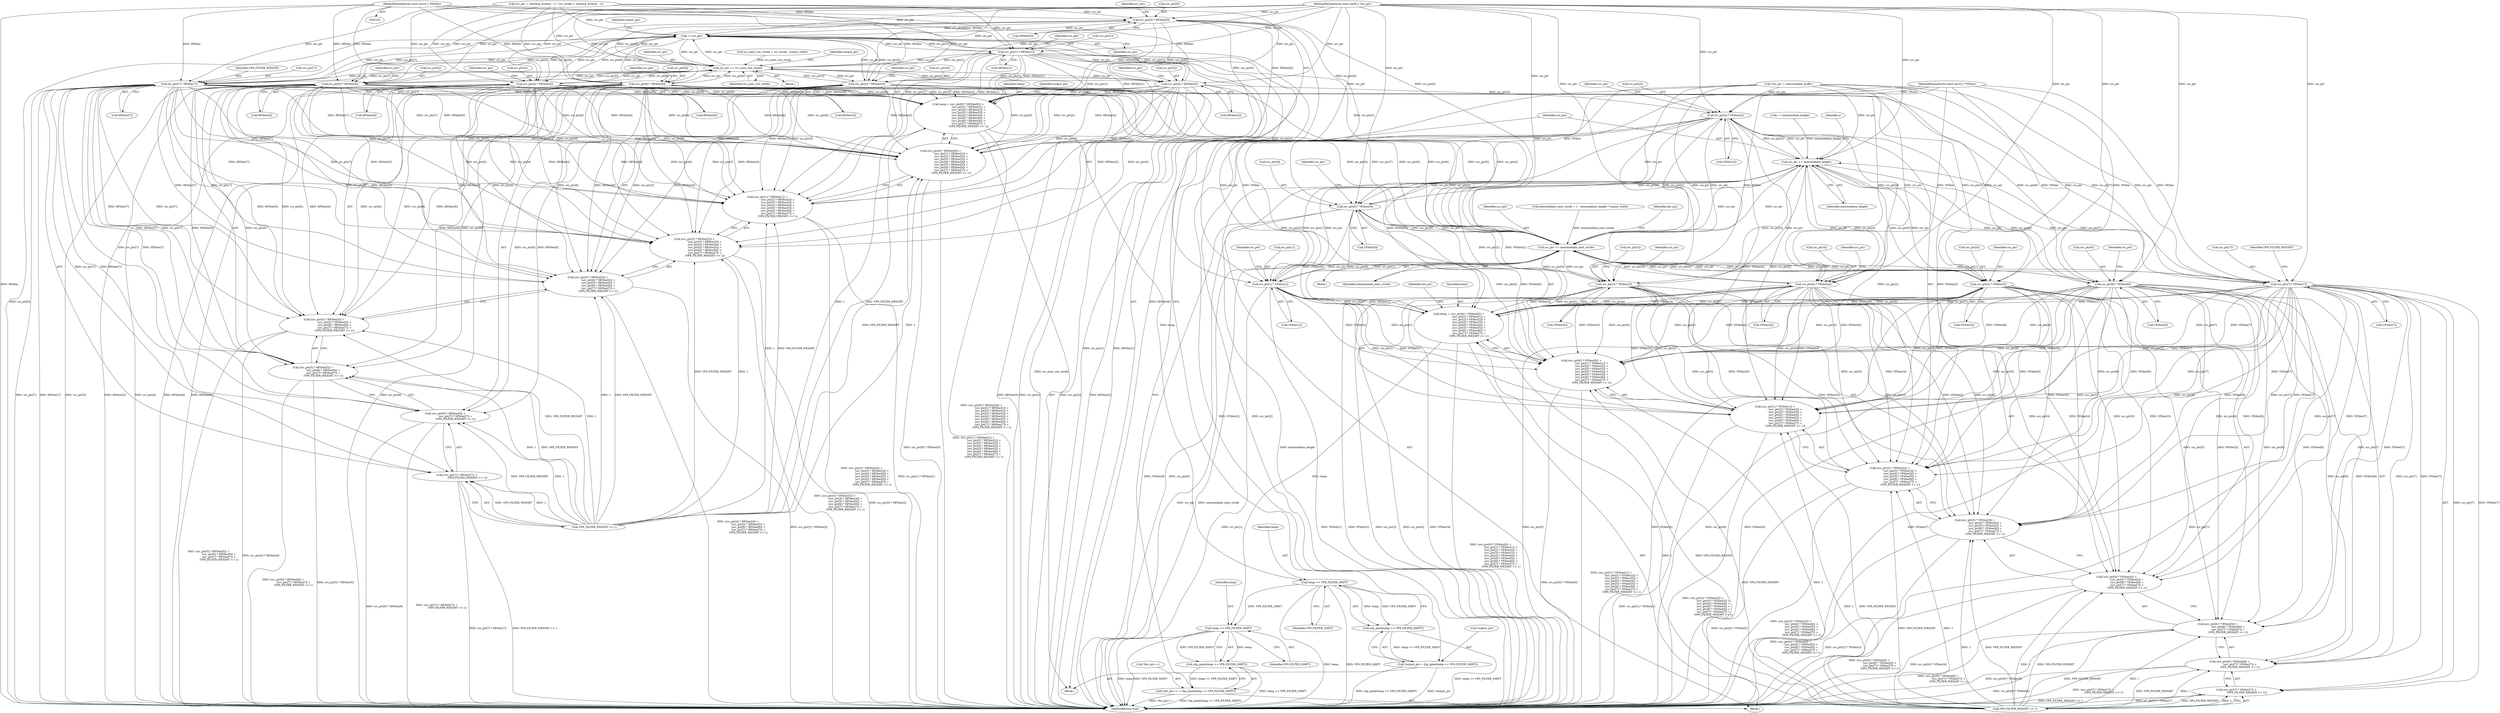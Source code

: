 digraph "1_Android_5a9753fca56f0eeb9f61e342b2fccffc364f9426_34@pointer" {
"1000106" [label="(MethodParameterIn,const int16_t *HFilter)"];
"1000184" [label="(Call,src_ptr[0] * HFilter[0])"];
"1000181" [label="(Call,temp = (src_ptr[0] * HFilter[0]) +\n                         (src_ptr[1] * HFilter[1]) +\n                         (src_ptr[2] * HFilter[2]) +\n                         (src_ptr[3] * HFilter[3]) +\n                         (src_ptr[4] * HFilter[4]) +\n                         (src_ptr[5] * HFilter[5]) +\n                         (src_ptr[6] * HFilter[6]) +\n                         (src_ptr[7] * HFilter[7]) +\n                         (VP9_FILTER_WEIGHT >> 1))"];
"1000254" [label="(Call,temp >> VP9_FILTER_SHIFT)"];
"1000253" [label="(Call,clip_pixel(temp >> VP9_FILTER_SHIFT))"];
"1000250" [label="(Call,*output_ptr = clip_pixel(temp >> VP9_FILTER_SHIFT))"];
"1000376" [label="(Call,temp >> VP9_FILTER_SHIFT)"];
"1000375" [label="(Call,clip_pixel(temp >> VP9_FILTER_SHIFT))"];
"1000371" [label="(Call,*dst_ptr++ = clip_pixel(temp >> VP9_FILTER_SHIFT))"];
"1000183" [label="(Call,(src_ptr[0] * HFilter[0]) +\n                         (src_ptr[1] * HFilter[1]) +\n                         (src_ptr[2] * HFilter[2]) +\n                         (src_ptr[3] * HFilter[3]) +\n                         (src_ptr[4] * HFilter[4]) +\n                         (src_ptr[5] * HFilter[5]) +\n                         (src_ptr[6] * HFilter[6]) +\n                         (src_ptr[7] * HFilter[7]) +\n                         (VP9_FILTER_WEIGHT >> 1))"];
"1000257" [label="(Call,++src_ptr)"];
"1000192" [label="(Call,src_ptr[1] * HFilter[1])"];
"1000191" [label="(Call,(src_ptr[1] * HFilter[1]) +\n                         (src_ptr[2] * HFilter[2]) +\n                         (src_ptr[3] * HFilter[3]) +\n                         (src_ptr[4] * HFilter[4]) +\n                         (src_ptr[5] * HFilter[5]) +\n                         (src_ptr[6] * HFilter[6]) +\n                         (src_ptr[7] * HFilter[7]) +\n                         (VP9_FILTER_WEIGHT >> 1))"];
"1000262" [label="(Call,src_ptr += src_next_row_stride)"];
"1000200" [label="(Call,src_ptr[2] * HFilter[2])"];
"1000199" [label="(Call,(src_ptr[2] * HFilter[2]) +\n                         (src_ptr[3] * HFilter[3]) +\n                         (src_ptr[4] * HFilter[4]) +\n                         (src_ptr[5] * HFilter[5]) +\n                         (src_ptr[6] * HFilter[6]) +\n                         (src_ptr[7] * HFilter[7]) +\n                         (VP9_FILTER_WEIGHT >> 1))"];
"1000321" [label="(Call,src_ptr[2] * VFilter[2])"];
"1000302" [label="(Call,temp = (src_ptr[0] * VFilter[0]) +\n                         (src_ptr[1] * VFilter[1]) +\n                         (src_ptr[2] * VFilter[2]) +\n                         (src_ptr[3] * VFilter[3]) +\n                         (src_ptr[4] * VFilter[4]) +\n                         (src_ptr[5] * VFilter[5]) +\n                         (src_ptr[6] * VFilter[6]) +\n                         (src_ptr[7] * VFilter[7]) +\n                         (VP9_FILTER_WEIGHT >> 1))"];
"1000304" [label="(Call,(src_ptr[0] * VFilter[0]) +\n                         (src_ptr[1] * VFilter[1]) +\n                         (src_ptr[2] * VFilter[2]) +\n                         (src_ptr[3] * VFilter[3]) +\n                         (src_ptr[4] * VFilter[4]) +\n                         (src_ptr[5] * VFilter[5]) +\n                         (src_ptr[6] * VFilter[6]) +\n                         (src_ptr[7] * VFilter[7]) +\n                         (VP9_FILTER_WEIGHT >> 1))"];
"1000312" [label="(Call,(src_ptr[1] * VFilter[1]) +\n                         (src_ptr[2] * VFilter[2]) +\n                         (src_ptr[3] * VFilter[3]) +\n                         (src_ptr[4] * VFilter[4]) +\n                         (src_ptr[5] * VFilter[5]) +\n                         (src_ptr[6] * VFilter[6]) +\n                         (src_ptr[7] * VFilter[7]) +\n                         (VP9_FILTER_WEIGHT >> 1))"];
"1000320" [label="(Call,(src_ptr[2] * VFilter[2]) +\n                         (src_ptr[3] * VFilter[3]) +\n                         (src_ptr[4] * VFilter[4]) +\n                         (src_ptr[5] * VFilter[5]) +\n                         (src_ptr[6] * VFilter[6]) +\n                         (src_ptr[7] * VFilter[7]) +\n                         (VP9_FILTER_WEIGHT >> 1))"];
"1000379" [label="(Call,src_ptr += intermediate_height)"];
"1000305" [label="(Call,src_ptr[0] * VFilter[0])"];
"1000382" [label="(Call,src_ptr += intermediate_next_stride)"];
"1000313" [label="(Call,src_ptr[1] * VFilter[1])"];
"1000329" [label="(Call,src_ptr[3] * VFilter[3])"];
"1000328" [label="(Call,(src_ptr[3] * VFilter[3]) +\n                         (src_ptr[4] * VFilter[4]) +\n                         (src_ptr[5] * VFilter[5]) +\n                         (src_ptr[6] * VFilter[6]) +\n                         (src_ptr[7] * VFilter[7]) +\n                         (VP9_FILTER_WEIGHT >> 1))"];
"1000337" [label="(Call,src_ptr[4] * VFilter[4])"];
"1000336" [label="(Call,(src_ptr[4] * VFilter[4]) +\n                         (src_ptr[5] * VFilter[5]) +\n                         (src_ptr[6] * VFilter[6]) +\n                         (src_ptr[7] * VFilter[7]) +\n                         (VP9_FILTER_WEIGHT >> 1))"];
"1000345" [label="(Call,src_ptr[5] * VFilter[5])"];
"1000344" [label="(Call,(src_ptr[5] * VFilter[5]) +\n                         (src_ptr[6] * VFilter[6]) +\n                         (src_ptr[7] * VFilter[7]) +\n                         (VP9_FILTER_WEIGHT >> 1))"];
"1000353" [label="(Call,src_ptr[6] * VFilter[6])"];
"1000352" [label="(Call,(src_ptr[6] * VFilter[6]) +\n                         (src_ptr[7] * VFilter[7]) +\n                         (VP9_FILTER_WEIGHT >> 1))"];
"1000361" [label="(Call,src_ptr[7] * VFilter[7])"];
"1000360" [label="(Call,(src_ptr[7] * VFilter[7]) +\n                         (VP9_FILTER_WEIGHT >> 1))"];
"1000208" [label="(Call,src_ptr[3] * HFilter[3])"];
"1000207" [label="(Call,(src_ptr[3] * HFilter[3]) +\n                         (src_ptr[4] * HFilter[4]) +\n                         (src_ptr[5] * HFilter[5]) +\n                         (src_ptr[6] * HFilter[6]) +\n                         (src_ptr[7] * HFilter[7]) +\n                         (VP9_FILTER_WEIGHT >> 1))"];
"1000216" [label="(Call,src_ptr[4] * HFilter[4])"];
"1000215" [label="(Call,(src_ptr[4] * HFilter[4]) +\n                         (src_ptr[5] * HFilter[5]) +\n                         (src_ptr[6] * HFilter[6]) +\n                         (src_ptr[7] * HFilter[7]) +\n                         (VP9_FILTER_WEIGHT >> 1))"];
"1000224" [label="(Call,src_ptr[5] * HFilter[5])"];
"1000223" [label="(Call,(src_ptr[5] * HFilter[5]) +\n                         (src_ptr[6] * HFilter[6]) +\n                         (src_ptr[7] * HFilter[7]) +\n                         (VP9_FILTER_WEIGHT >> 1))"];
"1000232" [label="(Call,src_ptr[6] * HFilter[6])"];
"1000231" [label="(Call,(src_ptr[6] * HFilter[6]) +\n                         (src_ptr[7] * HFilter[7]) +\n                         (VP9_FILTER_WEIGHT >> 1))"];
"1000240" [label="(Call,src_ptr[7] * HFilter[7])"];
"1000239" [label="(Call,(src_ptr[7] * HFilter[7]) +\n                         (VP9_FILTER_WEIGHT >> 1))"];
"1000183" [label="(Call,(src_ptr[0] * HFilter[0]) +\n                         (src_ptr[1] * HFilter[1]) +\n                         (src_ptr[2] * HFilter[2]) +\n                         (src_ptr[3] * HFilter[3]) +\n                         (src_ptr[4] * HFilter[4]) +\n                         (src_ptr[5] * HFilter[5]) +\n                         (src_ptr[6] * HFilter[6]) +\n                         (src_ptr[7] * HFilter[7]) +\n                         (VP9_FILTER_WEIGHT >> 1))"];
"1000179" [label="(Block,)"];
"1000169" [label="(Block,)"];
"1000223" [label="(Call,(src_ptr[5] * HFilter[5]) +\n                         (src_ptr[6] * HFilter[6]) +\n                         (src_ptr[7] * HFilter[7]) +\n                         (VP9_FILTER_WEIGHT >> 1))"];
"1000383" [label="(Identifier,src_ptr)"];
"1000191" [label="(Call,(src_ptr[1] * HFilter[1]) +\n                         (src_ptr[2] * HFilter[2]) +\n                         (src_ptr[3] * HFilter[3]) +\n                         (src_ptr[4] * HFilter[4]) +\n                         (src_ptr[5] * HFilter[5]) +\n                         (src_ptr[6] * HFilter[6]) +\n                         (src_ptr[7] * HFilter[7]) +\n                         (VP9_FILTER_WEIGHT >> 1))"];
"1000302" [label="(Call,temp = (src_ptr[0] * VFilter[0]) +\n                         (src_ptr[1] * VFilter[1]) +\n                         (src_ptr[2] * VFilter[2]) +\n                         (src_ptr[3] * VFilter[3]) +\n                         (src_ptr[4] * VFilter[4]) +\n                         (src_ptr[5] * VFilter[5]) +\n                         (src_ptr[6] * VFilter[6]) +\n                         (src_ptr[7] * VFilter[7]) +\n                         (VP9_FILTER_WEIGHT >> 1))"];
"1000220" [label="(Call,HFilter[4])"];
"1000378" [label="(Identifier,VP9_FILTER_SHIFT)"];
"1000244" [label="(Call,HFilter[7])"];
"1000345" [label="(Call,src_ptr[5] * VFilter[5])"];
"1000196" [label="(Call,HFilter[1])"];
"1000330" [label="(Call,src_ptr[3])"];
"1000185" [label="(Call,src_ptr[0])"];
"1000212" [label="(Call,HFilter[3])"];
"1000304" [label="(Call,(src_ptr[0] * VFilter[0]) +\n                         (src_ptr[1] * VFilter[1]) +\n                         (src_ptr[2] * VFilter[2]) +\n                         (src_ptr[3] * VFilter[3]) +\n                         (src_ptr[4] * VFilter[4]) +\n                         (src_ptr[5] * VFilter[5]) +\n                         (src_ptr[6] * VFilter[6]) +\n                         (src_ptr[7] * VFilter[7]) +\n                         (VP9_FILTER_WEIGHT >> 1))"];
"1000371" [label="(Call,*dst_ptr++ = clip_pixel(temp >> VP9_FILTER_SHIFT))"];
"1000317" [label="(Call,VFilter[1])"];
"1000263" [label="(Identifier,src_ptr)"];
"1000193" [label="(Call,src_ptr[1])"];
"1000199" [label="(Call,(src_ptr[2] * HFilter[2]) +\n                         (src_ptr[3] * HFilter[3]) +\n                         (src_ptr[4] * HFilter[4]) +\n                         (src_ptr[5] * HFilter[5]) +\n                         (src_ptr[6] * HFilter[6]) +\n                         (src_ptr[7] * HFilter[7]) +\n                         (VP9_FILTER_WEIGHT >> 1))"];
"1000207" [label="(Call,(src_ptr[3] * HFilter[3]) +\n                         (src_ptr[4] * HFilter[4]) +\n                         (src_ptr[5] * HFilter[5]) +\n                         (src_ptr[6] * HFilter[6]) +\n                         (src_ptr[7] * HFilter[7]) +\n                         (VP9_FILTER_WEIGHT >> 1))"];
"1000129" [label="(Call,intermediate_next_stride = 1 - intermediate_height * output_width)"];
"1000306" [label="(Call,src_ptr[0])"];
"1000323" [label="(Identifier,src_ptr)"];
"1000226" [label="(Identifier,src_ptr)"];
"1000242" [label="(Identifier,src_ptr)"];
"1000337" [label="(Call,src_ptr[4] * VFilter[4])"];
"1000210" [label="(Identifier,src_ptr)"];
"1000106" [label="(MethodParameterIn,const int16_t *HFilter)"];
"1000357" [label="(Call,VFilter[6])"];
"1000194" [label="(Identifier,src_ptr)"];
"1000325" [label="(Call,VFilter[2])"];
"1000320" [label="(Call,(src_ptr[2] * VFilter[2]) +\n                         (src_ptr[3] * VFilter[3]) +\n                         (src_ptr[4] * VFilter[4]) +\n                         (src_ptr[5] * VFilter[5]) +\n                         (src_ptr[6] * VFilter[6]) +\n                         (src_ptr[7] * VFilter[7]) +\n                         (VP9_FILTER_WEIGHT >> 1))"];
"1000231" [label="(Call,(src_ptr[6] * HFilter[6]) +\n                         (src_ptr[7] * HFilter[7]) +\n                         (VP9_FILTER_WEIGHT >> 1))"];
"1000181" [label="(Call,temp = (src_ptr[0] * HFilter[0]) +\n                         (src_ptr[1] * HFilter[1]) +\n                         (src_ptr[2] * HFilter[2]) +\n                         (src_ptr[3] * HFilter[3]) +\n                         (src_ptr[4] * HFilter[4]) +\n                         (src_ptr[5] * HFilter[5]) +\n                         (src_ptr[6] * HFilter[6]) +\n                         (src_ptr[7] * HFilter[7]) +\n                         (VP9_FILTER_WEIGHT >> 1))"];
"1000322" [label="(Call,src_ptr[2])"];
"1000247" [label="(Call,VP9_FILTER_WEIGHT >> 1)"];
"1000217" [label="(Call,src_ptr[4])"];
"1000339" [label="(Identifier,src_ptr)"];
"1000234" [label="(Identifier,src_ptr)"];
"1000250" [label="(Call,*output_ptr = clip_pixel(temp >> VP9_FILTER_SHIFT))"];
"1000354" [label="(Call,src_ptr[6])"];
"1000299" [label="(Identifier,j)"];
"1000192" [label="(Call,src_ptr[1] * HFilter[1])"];
"1000202" [label="(Identifier,src_ptr)"];
"1000305" [label="(Call,src_ptr[0] * VFilter[0])"];
"1000381" [label="(Identifier,intermediate_height)"];
"1000225" [label="(Call,src_ptr[5])"];
"1000382" [label="(Call,src_ptr += intermediate_next_stride)"];
"1000215" [label="(Call,(src_ptr[4] * HFilter[4]) +\n                         (src_ptr[5] * HFilter[5]) +\n                         (src_ptr[6] * HFilter[6]) +\n                         (src_ptr[7] * HFilter[7]) +\n                         (VP9_FILTER_WEIGHT >> 1))"];
"1000248" [label="(Identifier,VP9_FILTER_WEIGHT)"];
"1000349" [label="(Call,VFilter[5])"];
"1000314" [label="(Call,src_ptr[1])"];
"1000241" [label="(Call,src_ptr[7])"];
"1000236" [label="(Call,HFilter[6])"];
"1000107" [label="(MethodParameterIn,const int16_t *VFilter)"];
"1000344" [label="(Call,(src_ptr[5] * VFilter[5]) +\n                         (src_ptr[6] * VFilter[6]) +\n                         (src_ptr[7] * VFilter[7]) +\n                         (VP9_FILTER_WEIGHT >> 1))"];
"1000208" [label="(Call,src_ptr[3] * HFilter[3])"];
"1000232" [label="(Call,src_ptr[6] * HFilter[6])"];
"1000270" [label="(Call,*src_ptr = intermediate_buffer)"];
"1000266" [label="(Identifier,output_ptr)"];
"1000353" [label="(Call,src_ptr[6] * VFilter[6])"];
"1000352" [label="(Call,(src_ptr[6] * VFilter[6]) +\n                         (src_ptr[7] * VFilter[7]) +\n                         (VP9_FILTER_WEIGHT >> 1))"];
"1000346" [label="(Call,src_ptr[5])"];
"1000362" [label="(Call,src_ptr[7])"];
"1000233" [label="(Call,src_ptr[6])"];
"1000309" [label="(Call,VFilter[0])"];
"1000374" [label="(Identifier,dst_ptr)"];
"1000377" [label="(Identifier,temp)"];
"1000201" [label="(Call,src_ptr[2])"];
"1000262" [label="(Call,src_ptr += src_next_row_stride)"];
"1000336" [label="(Call,(src_ptr[4] * VFilter[4]) +\n                         (src_ptr[5] * VFilter[5]) +\n                         (src_ptr[6] * VFilter[6]) +\n                         (src_ptr[7] * VFilter[7]) +\n                         (VP9_FILTER_WEIGHT >> 1))"];
"1000257" [label="(Call,++src_ptr)"];
"1000376" [label="(Call,temp >> VP9_FILTER_SHIFT)"];
"1000303" [label="(Identifier,temp)"];
"1000333" [label="(Call,VFilter[3])"];
"1000240" [label="(Call,src_ptr[7] * HFilter[7])"];
"1000209" [label="(Call,src_ptr[3])"];
"1000365" [label="(Call,VFilter[7])"];
"1000347" [label="(Identifier,src_ptr)"];
"1000379" [label="(Call,src_ptr += intermediate_height)"];
"1000363" [label="(Identifier,src_ptr)"];
"1000372" [label="(Call,*dst_ptr++)"];
"1000388" [label="(MethodReturn,void)"];
"1000253" [label="(Call,clip_pixel(temp >> VP9_FILTER_SHIFT))"];
"1000290" [label="(Block,)"];
"1000264" [label="(Identifier,src_next_row_stride)"];
"1000164" [label="(Call,i < intermediate_height)"];
"1000254" [label="(Call,temp >> VP9_FILTER_SHIFT)"];
"1000380" [label="(Identifier,src_ptr)"];
"1000360" [label="(Call,(src_ptr[7] * VFilter[7]) +\n                         (VP9_FILTER_WEIGHT >> 1))"];
"1000204" [label="(Call,HFilter[2])"];
"1000361" [label="(Call,src_ptr[7] * VFilter[7])"];
"1000315" [label="(Identifier,src_ptr)"];
"1000256" [label="(Identifier,VP9_FILTER_SHIFT)"];
"1000104" [label="(MethodParameterIn,const uint8_t *src_ptr)"];
"1000375" [label="(Call,clip_pixel(temp >> VP9_FILTER_SHIFT))"];
"1000251" [label="(Call,*output_ptr)"];
"1000369" [label="(Identifier,VP9_FILTER_WEIGHT)"];
"1000313" [label="(Call,src_ptr[1] * VFilter[1])"];
"1000224" [label="(Call,src_ptr[5] * HFilter[5])"];
"1000368" [label="(Call,VP9_FILTER_WEIGHT >> 1)"];
"1000255" [label="(Identifier,temp)"];
"1000321" [label="(Call,src_ptr[2] * VFilter[2])"];
"1000386" [label="(Identifier,dst_ptr)"];
"1000239" [label="(Call,(src_ptr[7] * HFilter[7]) +\n                         (VP9_FILTER_WEIGHT >> 1))"];
"1000329" [label="(Call,src_ptr[3] * VFilter[3])"];
"1000188" [label="(Call,HFilter[0])"];
"1000384" [label="(Identifier,intermediate_next_stride)"];
"1000200" [label="(Call,src_ptr[2] * HFilter[2])"];
"1000328" [label="(Call,(src_ptr[3] * VFilter[3]) +\n                         (src_ptr[4] * VFilter[4]) +\n                         (src_ptr[5] * VFilter[5]) +\n                         (src_ptr[6] * VFilter[6]) +\n                         (src_ptr[7] * VFilter[7]) +\n                         (VP9_FILTER_WEIGHT >> 1))"];
"1000355" [label="(Identifier,src_ptr)"];
"1000218" [label="(Identifier,src_ptr)"];
"1000341" [label="(Call,VFilter[4])"];
"1000338" [label="(Call,src_ptr[4])"];
"1000228" [label="(Call,HFilter[5])"];
"1000258" [label="(Identifier,src_ptr)"];
"1000149" [label="(Call,src_ptr -= (kInterp_Extend - 1) * src_stride + (kInterp_Extend - 1))"];
"1000331" [label="(Identifier,src_ptr)"];
"1000252" [label="(Identifier,output_ptr)"];
"1000142" [label="(Call,src_next_row_stride = src_stride - output_width)"];
"1000312" [label="(Call,(src_ptr[1] * VFilter[1]) +\n                         (src_ptr[2] * VFilter[2]) +\n                         (src_ptr[3] * VFilter[3]) +\n                         (src_ptr[4] * VFilter[4]) +\n                         (src_ptr[5] * VFilter[5]) +\n                         (src_ptr[6] * VFilter[6]) +\n                         (src_ptr[7] * VFilter[7]) +\n                         (VP9_FILTER_WEIGHT >> 1))"];
"1000300" [label="(Block,)"];
"1000260" [label="(Identifier,output_ptr)"];
"1000182" [label="(Identifier,temp)"];
"1000216" [label="(Call,src_ptr[4] * HFilter[4])"];
"1000184" [label="(Call,src_ptr[0] * HFilter[0])"];
"1000106" -> "1000103"  [label="AST: "];
"1000106" -> "1000388"  [label="DDG: HFilter"];
"1000106" -> "1000184"  [label="DDG: HFilter"];
"1000106" -> "1000192"  [label="DDG: HFilter"];
"1000106" -> "1000200"  [label="DDG: HFilter"];
"1000106" -> "1000208"  [label="DDG: HFilter"];
"1000106" -> "1000216"  [label="DDG: HFilter"];
"1000106" -> "1000224"  [label="DDG: HFilter"];
"1000106" -> "1000232"  [label="DDG: HFilter"];
"1000106" -> "1000240"  [label="DDG: HFilter"];
"1000184" -> "1000183"  [label="AST: "];
"1000184" -> "1000188"  [label="CFG: "];
"1000185" -> "1000184"  [label="AST: "];
"1000188" -> "1000184"  [label="AST: "];
"1000194" -> "1000184"  [label="CFG: "];
"1000184" -> "1000388"  [label="DDG: src_ptr[0]"];
"1000184" -> "1000388"  [label="DDG: HFilter[0]"];
"1000184" -> "1000181"  [label="DDG: src_ptr[0]"];
"1000184" -> "1000181"  [label="DDG: HFilter[0]"];
"1000184" -> "1000183"  [label="DDG: src_ptr[0]"];
"1000184" -> "1000183"  [label="DDG: HFilter[0]"];
"1000262" -> "1000184"  [label="DDG: src_ptr"];
"1000257" -> "1000184"  [label="DDG: src_ptr"];
"1000149" -> "1000184"  [label="DDG: src_ptr"];
"1000104" -> "1000184"  [label="DDG: src_ptr"];
"1000184" -> "1000257"  [label="DDG: src_ptr[0]"];
"1000184" -> "1000262"  [label="DDG: src_ptr[0]"];
"1000184" -> "1000305"  [label="DDG: src_ptr[0]"];
"1000184" -> "1000382"  [label="DDG: src_ptr[0]"];
"1000181" -> "1000179"  [label="AST: "];
"1000181" -> "1000183"  [label="CFG: "];
"1000182" -> "1000181"  [label="AST: "];
"1000183" -> "1000181"  [label="AST: "];
"1000252" -> "1000181"  [label="CFG: "];
"1000181" -> "1000388"  [label="DDG: (src_ptr[0] * HFilter[0]) +\n                         (src_ptr[1] * HFilter[1]) +\n                         (src_ptr[2] * HFilter[2]) +\n                         (src_ptr[3] * HFilter[3]) +\n                         (src_ptr[4] * HFilter[4]) +\n                         (src_ptr[5] * HFilter[5]) +\n                         (src_ptr[6] * HFilter[6]) +\n                         (src_ptr[7] * HFilter[7]) +\n                         (VP9_FILTER_WEIGHT >> 1)"];
"1000192" -> "1000181"  [label="DDG: src_ptr[1]"];
"1000192" -> "1000181"  [label="DDG: HFilter[1]"];
"1000200" -> "1000181"  [label="DDG: src_ptr[2]"];
"1000200" -> "1000181"  [label="DDG: HFilter[2]"];
"1000208" -> "1000181"  [label="DDG: src_ptr[3]"];
"1000208" -> "1000181"  [label="DDG: HFilter[3]"];
"1000216" -> "1000181"  [label="DDG: src_ptr[4]"];
"1000216" -> "1000181"  [label="DDG: HFilter[4]"];
"1000224" -> "1000181"  [label="DDG: src_ptr[5]"];
"1000224" -> "1000181"  [label="DDG: HFilter[5]"];
"1000232" -> "1000181"  [label="DDG: src_ptr[6]"];
"1000232" -> "1000181"  [label="DDG: HFilter[6]"];
"1000240" -> "1000181"  [label="DDG: src_ptr[7]"];
"1000240" -> "1000181"  [label="DDG: HFilter[7]"];
"1000247" -> "1000181"  [label="DDG: VP9_FILTER_WEIGHT"];
"1000247" -> "1000181"  [label="DDG: 1"];
"1000181" -> "1000254"  [label="DDG: temp"];
"1000254" -> "1000253"  [label="AST: "];
"1000254" -> "1000256"  [label="CFG: "];
"1000255" -> "1000254"  [label="AST: "];
"1000256" -> "1000254"  [label="AST: "];
"1000253" -> "1000254"  [label="CFG: "];
"1000254" -> "1000388"  [label="DDG: temp"];
"1000254" -> "1000388"  [label="DDG: VP9_FILTER_SHIFT"];
"1000254" -> "1000253"  [label="DDG: temp"];
"1000254" -> "1000253"  [label="DDG: VP9_FILTER_SHIFT"];
"1000254" -> "1000376"  [label="DDG: VP9_FILTER_SHIFT"];
"1000253" -> "1000250"  [label="AST: "];
"1000250" -> "1000253"  [label="CFG: "];
"1000253" -> "1000388"  [label="DDG: temp >> VP9_FILTER_SHIFT"];
"1000253" -> "1000250"  [label="DDG: temp >> VP9_FILTER_SHIFT"];
"1000250" -> "1000179"  [label="AST: "];
"1000251" -> "1000250"  [label="AST: "];
"1000258" -> "1000250"  [label="CFG: "];
"1000250" -> "1000388"  [label="DDG: *output_ptr"];
"1000250" -> "1000388"  [label="DDG: clip_pixel(temp >> VP9_FILTER_SHIFT)"];
"1000376" -> "1000375"  [label="AST: "];
"1000376" -> "1000378"  [label="CFG: "];
"1000377" -> "1000376"  [label="AST: "];
"1000378" -> "1000376"  [label="AST: "];
"1000375" -> "1000376"  [label="CFG: "];
"1000376" -> "1000388"  [label="DDG: temp"];
"1000376" -> "1000388"  [label="DDG: VP9_FILTER_SHIFT"];
"1000376" -> "1000375"  [label="DDG: temp"];
"1000376" -> "1000375"  [label="DDG: VP9_FILTER_SHIFT"];
"1000302" -> "1000376"  [label="DDG: temp"];
"1000375" -> "1000371"  [label="AST: "];
"1000371" -> "1000375"  [label="CFG: "];
"1000375" -> "1000388"  [label="DDG: temp >> VP9_FILTER_SHIFT"];
"1000375" -> "1000371"  [label="DDG: temp >> VP9_FILTER_SHIFT"];
"1000371" -> "1000300"  [label="AST: "];
"1000372" -> "1000371"  [label="AST: "];
"1000380" -> "1000371"  [label="CFG: "];
"1000371" -> "1000388"  [label="DDG: clip_pixel(temp >> VP9_FILTER_SHIFT)"];
"1000371" -> "1000388"  [label="DDG: *dst_ptr++"];
"1000183" -> "1000191"  [label="CFG: "];
"1000191" -> "1000183"  [label="AST: "];
"1000183" -> "1000388"  [label="DDG: src_ptr[0] * HFilter[0]"];
"1000183" -> "1000388"  [label="DDG: (src_ptr[1] * HFilter[1]) +\n                         (src_ptr[2] * HFilter[2]) +\n                         (src_ptr[3] * HFilter[3]) +\n                         (src_ptr[4] * HFilter[4]) +\n                         (src_ptr[5] * HFilter[5]) +\n                         (src_ptr[6] * HFilter[6]) +\n                         (src_ptr[7] * HFilter[7]) +\n                         (VP9_FILTER_WEIGHT >> 1)"];
"1000192" -> "1000183"  [label="DDG: src_ptr[1]"];
"1000192" -> "1000183"  [label="DDG: HFilter[1]"];
"1000200" -> "1000183"  [label="DDG: src_ptr[2]"];
"1000200" -> "1000183"  [label="DDG: HFilter[2]"];
"1000208" -> "1000183"  [label="DDG: src_ptr[3]"];
"1000208" -> "1000183"  [label="DDG: HFilter[3]"];
"1000216" -> "1000183"  [label="DDG: src_ptr[4]"];
"1000216" -> "1000183"  [label="DDG: HFilter[4]"];
"1000224" -> "1000183"  [label="DDG: src_ptr[5]"];
"1000224" -> "1000183"  [label="DDG: HFilter[5]"];
"1000232" -> "1000183"  [label="DDG: src_ptr[6]"];
"1000232" -> "1000183"  [label="DDG: HFilter[6]"];
"1000240" -> "1000183"  [label="DDG: src_ptr[7]"];
"1000240" -> "1000183"  [label="DDG: HFilter[7]"];
"1000247" -> "1000183"  [label="DDG: VP9_FILTER_WEIGHT"];
"1000247" -> "1000183"  [label="DDG: 1"];
"1000257" -> "1000179"  [label="AST: "];
"1000257" -> "1000258"  [label="CFG: "];
"1000258" -> "1000257"  [label="AST: "];
"1000260" -> "1000257"  [label="CFG: "];
"1000257" -> "1000192"  [label="DDG: src_ptr"];
"1000257" -> "1000200"  [label="DDG: src_ptr"];
"1000257" -> "1000208"  [label="DDG: src_ptr"];
"1000257" -> "1000216"  [label="DDG: src_ptr"];
"1000257" -> "1000224"  [label="DDG: src_ptr"];
"1000257" -> "1000232"  [label="DDG: src_ptr"];
"1000257" -> "1000240"  [label="DDG: src_ptr"];
"1000224" -> "1000257"  [label="DDG: src_ptr[5]"];
"1000200" -> "1000257"  [label="DDG: src_ptr[2]"];
"1000208" -> "1000257"  [label="DDG: src_ptr[3]"];
"1000232" -> "1000257"  [label="DDG: src_ptr[6]"];
"1000216" -> "1000257"  [label="DDG: src_ptr[4]"];
"1000262" -> "1000257"  [label="DDG: src_ptr"];
"1000192" -> "1000257"  [label="DDG: src_ptr[1]"];
"1000149" -> "1000257"  [label="DDG: src_ptr"];
"1000240" -> "1000257"  [label="DDG: src_ptr[7]"];
"1000104" -> "1000257"  [label="DDG: src_ptr"];
"1000257" -> "1000262"  [label="DDG: src_ptr"];
"1000192" -> "1000191"  [label="AST: "];
"1000192" -> "1000196"  [label="CFG: "];
"1000193" -> "1000192"  [label="AST: "];
"1000196" -> "1000192"  [label="AST: "];
"1000202" -> "1000192"  [label="CFG: "];
"1000192" -> "1000388"  [label="DDG: src_ptr[1]"];
"1000192" -> "1000388"  [label="DDG: HFilter[1]"];
"1000192" -> "1000191"  [label="DDG: src_ptr[1]"];
"1000192" -> "1000191"  [label="DDG: HFilter[1]"];
"1000262" -> "1000192"  [label="DDG: src_ptr"];
"1000149" -> "1000192"  [label="DDG: src_ptr"];
"1000104" -> "1000192"  [label="DDG: src_ptr"];
"1000192" -> "1000262"  [label="DDG: src_ptr[1]"];
"1000192" -> "1000313"  [label="DDG: src_ptr[1]"];
"1000192" -> "1000382"  [label="DDG: src_ptr[1]"];
"1000191" -> "1000199"  [label="CFG: "];
"1000199" -> "1000191"  [label="AST: "];
"1000191" -> "1000388"  [label="DDG: (src_ptr[2] * HFilter[2]) +\n                         (src_ptr[3] * HFilter[3]) +\n                         (src_ptr[4] * HFilter[4]) +\n                         (src_ptr[5] * HFilter[5]) +\n                         (src_ptr[6] * HFilter[6]) +\n                         (src_ptr[7] * HFilter[7]) +\n                         (VP9_FILTER_WEIGHT >> 1)"];
"1000191" -> "1000388"  [label="DDG: src_ptr[1] * HFilter[1]"];
"1000200" -> "1000191"  [label="DDG: src_ptr[2]"];
"1000200" -> "1000191"  [label="DDG: HFilter[2]"];
"1000208" -> "1000191"  [label="DDG: src_ptr[3]"];
"1000208" -> "1000191"  [label="DDG: HFilter[3]"];
"1000216" -> "1000191"  [label="DDG: src_ptr[4]"];
"1000216" -> "1000191"  [label="DDG: HFilter[4]"];
"1000224" -> "1000191"  [label="DDG: src_ptr[5]"];
"1000224" -> "1000191"  [label="DDG: HFilter[5]"];
"1000232" -> "1000191"  [label="DDG: src_ptr[6]"];
"1000232" -> "1000191"  [label="DDG: HFilter[6]"];
"1000240" -> "1000191"  [label="DDG: src_ptr[7]"];
"1000240" -> "1000191"  [label="DDG: HFilter[7]"];
"1000247" -> "1000191"  [label="DDG: VP9_FILTER_WEIGHT"];
"1000247" -> "1000191"  [label="DDG: 1"];
"1000262" -> "1000169"  [label="AST: "];
"1000262" -> "1000264"  [label="CFG: "];
"1000263" -> "1000262"  [label="AST: "];
"1000264" -> "1000262"  [label="AST: "];
"1000266" -> "1000262"  [label="CFG: "];
"1000262" -> "1000388"  [label="DDG: src_next_row_stride"];
"1000262" -> "1000200"  [label="DDG: src_ptr"];
"1000262" -> "1000208"  [label="DDG: src_ptr"];
"1000262" -> "1000216"  [label="DDG: src_ptr"];
"1000262" -> "1000224"  [label="DDG: src_ptr"];
"1000262" -> "1000232"  [label="DDG: src_ptr"];
"1000262" -> "1000240"  [label="DDG: src_ptr"];
"1000142" -> "1000262"  [label="DDG: src_next_row_stride"];
"1000224" -> "1000262"  [label="DDG: src_ptr[5]"];
"1000200" -> "1000262"  [label="DDG: src_ptr[2]"];
"1000208" -> "1000262"  [label="DDG: src_ptr[3]"];
"1000232" -> "1000262"  [label="DDG: src_ptr[6]"];
"1000216" -> "1000262"  [label="DDG: src_ptr[4]"];
"1000149" -> "1000262"  [label="DDG: src_ptr"];
"1000240" -> "1000262"  [label="DDG: src_ptr[7]"];
"1000104" -> "1000262"  [label="DDG: src_ptr"];
"1000200" -> "1000199"  [label="AST: "];
"1000200" -> "1000204"  [label="CFG: "];
"1000201" -> "1000200"  [label="AST: "];
"1000204" -> "1000200"  [label="AST: "];
"1000210" -> "1000200"  [label="CFG: "];
"1000200" -> "1000388"  [label="DDG: src_ptr[2]"];
"1000200" -> "1000388"  [label="DDG: HFilter[2]"];
"1000200" -> "1000199"  [label="DDG: src_ptr[2]"];
"1000200" -> "1000199"  [label="DDG: HFilter[2]"];
"1000149" -> "1000200"  [label="DDG: src_ptr"];
"1000104" -> "1000200"  [label="DDG: src_ptr"];
"1000200" -> "1000321"  [label="DDG: src_ptr[2]"];
"1000200" -> "1000382"  [label="DDG: src_ptr[2]"];
"1000199" -> "1000207"  [label="CFG: "];
"1000207" -> "1000199"  [label="AST: "];
"1000199" -> "1000388"  [label="DDG: src_ptr[2] * HFilter[2]"];
"1000199" -> "1000388"  [label="DDG: (src_ptr[3] * HFilter[3]) +\n                         (src_ptr[4] * HFilter[4]) +\n                         (src_ptr[5] * HFilter[5]) +\n                         (src_ptr[6] * HFilter[6]) +\n                         (src_ptr[7] * HFilter[7]) +\n                         (VP9_FILTER_WEIGHT >> 1)"];
"1000208" -> "1000199"  [label="DDG: src_ptr[3]"];
"1000208" -> "1000199"  [label="DDG: HFilter[3]"];
"1000216" -> "1000199"  [label="DDG: src_ptr[4]"];
"1000216" -> "1000199"  [label="DDG: HFilter[4]"];
"1000224" -> "1000199"  [label="DDG: src_ptr[5]"];
"1000224" -> "1000199"  [label="DDG: HFilter[5]"];
"1000232" -> "1000199"  [label="DDG: src_ptr[6]"];
"1000232" -> "1000199"  [label="DDG: HFilter[6]"];
"1000240" -> "1000199"  [label="DDG: src_ptr[7]"];
"1000240" -> "1000199"  [label="DDG: HFilter[7]"];
"1000247" -> "1000199"  [label="DDG: VP9_FILTER_WEIGHT"];
"1000247" -> "1000199"  [label="DDG: 1"];
"1000321" -> "1000320"  [label="AST: "];
"1000321" -> "1000325"  [label="CFG: "];
"1000322" -> "1000321"  [label="AST: "];
"1000325" -> "1000321"  [label="AST: "];
"1000331" -> "1000321"  [label="CFG: "];
"1000321" -> "1000388"  [label="DDG: src_ptr[2]"];
"1000321" -> "1000388"  [label="DDG: VFilter[2]"];
"1000321" -> "1000302"  [label="DDG: src_ptr[2]"];
"1000321" -> "1000302"  [label="DDG: VFilter[2]"];
"1000321" -> "1000304"  [label="DDG: src_ptr[2]"];
"1000321" -> "1000304"  [label="DDG: VFilter[2]"];
"1000321" -> "1000312"  [label="DDG: src_ptr[2]"];
"1000321" -> "1000312"  [label="DDG: VFilter[2]"];
"1000321" -> "1000320"  [label="DDG: src_ptr[2]"];
"1000321" -> "1000320"  [label="DDG: VFilter[2]"];
"1000382" -> "1000321"  [label="DDG: src_ptr"];
"1000379" -> "1000321"  [label="DDG: src_ptr"];
"1000270" -> "1000321"  [label="DDG: src_ptr"];
"1000104" -> "1000321"  [label="DDG: src_ptr"];
"1000107" -> "1000321"  [label="DDG: VFilter"];
"1000321" -> "1000379"  [label="DDG: src_ptr[2]"];
"1000321" -> "1000382"  [label="DDG: src_ptr[2]"];
"1000302" -> "1000300"  [label="AST: "];
"1000302" -> "1000304"  [label="CFG: "];
"1000303" -> "1000302"  [label="AST: "];
"1000304" -> "1000302"  [label="AST: "];
"1000374" -> "1000302"  [label="CFG: "];
"1000302" -> "1000388"  [label="DDG: (src_ptr[0] * VFilter[0]) +\n                         (src_ptr[1] * VFilter[1]) +\n                         (src_ptr[2] * VFilter[2]) +\n                         (src_ptr[3] * VFilter[3]) +\n                         (src_ptr[4] * VFilter[4]) +\n                         (src_ptr[5] * VFilter[5]) +\n                         (src_ptr[6] * VFilter[6]) +\n                         (src_ptr[7] * VFilter[7]) +\n                         (VP9_FILTER_WEIGHT >> 1)"];
"1000305" -> "1000302"  [label="DDG: src_ptr[0]"];
"1000305" -> "1000302"  [label="DDG: VFilter[0]"];
"1000313" -> "1000302"  [label="DDG: src_ptr[1]"];
"1000313" -> "1000302"  [label="DDG: VFilter[1]"];
"1000329" -> "1000302"  [label="DDG: src_ptr[3]"];
"1000329" -> "1000302"  [label="DDG: VFilter[3]"];
"1000337" -> "1000302"  [label="DDG: src_ptr[4]"];
"1000337" -> "1000302"  [label="DDG: VFilter[4]"];
"1000345" -> "1000302"  [label="DDG: src_ptr[5]"];
"1000345" -> "1000302"  [label="DDG: VFilter[5]"];
"1000353" -> "1000302"  [label="DDG: src_ptr[6]"];
"1000353" -> "1000302"  [label="DDG: VFilter[6]"];
"1000361" -> "1000302"  [label="DDG: src_ptr[7]"];
"1000361" -> "1000302"  [label="DDG: VFilter[7]"];
"1000368" -> "1000302"  [label="DDG: VP9_FILTER_WEIGHT"];
"1000368" -> "1000302"  [label="DDG: 1"];
"1000304" -> "1000312"  [label="CFG: "];
"1000305" -> "1000304"  [label="AST: "];
"1000312" -> "1000304"  [label="AST: "];
"1000304" -> "1000388"  [label="DDG: (src_ptr[1] * VFilter[1]) +\n                         (src_ptr[2] * VFilter[2]) +\n                         (src_ptr[3] * VFilter[3]) +\n                         (src_ptr[4] * VFilter[4]) +\n                         (src_ptr[5] * VFilter[5]) +\n                         (src_ptr[6] * VFilter[6]) +\n                         (src_ptr[7] * VFilter[7]) +\n                         (VP9_FILTER_WEIGHT >> 1)"];
"1000304" -> "1000388"  [label="DDG: src_ptr[0] * VFilter[0]"];
"1000305" -> "1000304"  [label="DDG: src_ptr[0]"];
"1000305" -> "1000304"  [label="DDG: VFilter[0]"];
"1000313" -> "1000304"  [label="DDG: src_ptr[1]"];
"1000313" -> "1000304"  [label="DDG: VFilter[1]"];
"1000329" -> "1000304"  [label="DDG: src_ptr[3]"];
"1000329" -> "1000304"  [label="DDG: VFilter[3]"];
"1000337" -> "1000304"  [label="DDG: src_ptr[4]"];
"1000337" -> "1000304"  [label="DDG: VFilter[4]"];
"1000345" -> "1000304"  [label="DDG: src_ptr[5]"];
"1000345" -> "1000304"  [label="DDG: VFilter[5]"];
"1000353" -> "1000304"  [label="DDG: src_ptr[6]"];
"1000353" -> "1000304"  [label="DDG: VFilter[6]"];
"1000361" -> "1000304"  [label="DDG: src_ptr[7]"];
"1000361" -> "1000304"  [label="DDG: VFilter[7]"];
"1000368" -> "1000304"  [label="DDG: VP9_FILTER_WEIGHT"];
"1000368" -> "1000304"  [label="DDG: 1"];
"1000312" -> "1000320"  [label="CFG: "];
"1000313" -> "1000312"  [label="AST: "];
"1000320" -> "1000312"  [label="AST: "];
"1000312" -> "1000388"  [label="DDG: src_ptr[1] * VFilter[1]"];
"1000312" -> "1000388"  [label="DDG: (src_ptr[2] * VFilter[2]) +\n                         (src_ptr[3] * VFilter[3]) +\n                         (src_ptr[4] * VFilter[4]) +\n                         (src_ptr[5] * VFilter[5]) +\n                         (src_ptr[6] * VFilter[6]) +\n                         (src_ptr[7] * VFilter[7]) +\n                         (VP9_FILTER_WEIGHT >> 1)"];
"1000313" -> "1000312"  [label="DDG: src_ptr[1]"];
"1000313" -> "1000312"  [label="DDG: VFilter[1]"];
"1000329" -> "1000312"  [label="DDG: src_ptr[3]"];
"1000329" -> "1000312"  [label="DDG: VFilter[3]"];
"1000337" -> "1000312"  [label="DDG: src_ptr[4]"];
"1000337" -> "1000312"  [label="DDG: VFilter[4]"];
"1000345" -> "1000312"  [label="DDG: src_ptr[5]"];
"1000345" -> "1000312"  [label="DDG: VFilter[5]"];
"1000353" -> "1000312"  [label="DDG: src_ptr[6]"];
"1000353" -> "1000312"  [label="DDG: VFilter[6]"];
"1000361" -> "1000312"  [label="DDG: src_ptr[7]"];
"1000361" -> "1000312"  [label="DDG: VFilter[7]"];
"1000368" -> "1000312"  [label="DDG: VP9_FILTER_WEIGHT"];
"1000368" -> "1000312"  [label="DDG: 1"];
"1000320" -> "1000328"  [label="CFG: "];
"1000328" -> "1000320"  [label="AST: "];
"1000320" -> "1000388"  [label="DDG: (src_ptr[3] * VFilter[3]) +\n                         (src_ptr[4] * VFilter[4]) +\n                         (src_ptr[5] * VFilter[5]) +\n                         (src_ptr[6] * VFilter[6]) +\n                         (src_ptr[7] * VFilter[7]) +\n                         (VP9_FILTER_WEIGHT >> 1)"];
"1000320" -> "1000388"  [label="DDG: src_ptr[2] * VFilter[2]"];
"1000329" -> "1000320"  [label="DDG: src_ptr[3]"];
"1000329" -> "1000320"  [label="DDG: VFilter[3]"];
"1000337" -> "1000320"  [label="DDG: src_ptr[4]"];
"1000337" -> "1000320"  [label="DDG: VFilter[4]"];
"1000345" -> "1000320"  [label="DDG: src_ptr[5]"];
"1000345" -> "1000320"  [label="DDG: VFilter[5]"];
"1000353" -> "1000320"  [label="DDG: src_ptr[6]"];
"1000353" -> "1000320"  [label="DDG: VFilter[6]"];
"1000361" -> "1000320"  [label="DDG: src_ptr[7]"];
"1000361" -> "1000320"  [label="DDG: VFilter[7]"];
"1000368" -> "1000320"  [label="DDG: VP9_FILTER_WEIGHT"];
"1000368" -> "1000320"  [label="DDG: 1"];
"1000379" -> "1000300"  [label="AST: "];
"1000379" -> "1000381"  [label="CFG: "];
"1000380" -> "1000379"  [label="AST: "];
"1000381" -> "1000379"  [label="AST: "];
"1000299" -> "1000379"  [label="CFG: "];
"1000379" -> "1000388"  [label="DDG: intermediate_height"];
"1000379" -> "1000305"  [label="DDG: src_ptr"];
"1000379" -> "1000313"  [label="DDG: src_ptr"];
"1000379" -> "1000329"  [label="DDG: src_ptr"];
"1000379" -> "1000337"  [label="DDG: src_ptr"];
"1000379" -> "1000345"  [label="DDG: src_ptr"];
"1000379" -> "1000353"  [label="DDG: src_ptr"];
"1000379" -> "1000361"  [label="DDG: src_ptr"];
"1000164" -> "1000379"  [label="DDG: intermediate_height"];
"1000382" -> "1000379"  [label="DDG: src_ptr"];
"1000337" -> "1000379"  [label="DDG: src_ptr[4]"];
"1000305" -> "1000379"  [label="DDG: src_ptr[0]"];
"1000329" -> "1000379"  [label="DDG: src_ptr[3]"];
"1000361" -> "1000379"  [label="DDG: src_ptr[7]"];
"1000313" -> "1000379"  [label="DDG: src_ptr[1]"];
"1000270" -> "1000379"  [label="DDG: src_ptr"];
"1000353" -> "1000379"  [label="DDG: src_ptr[6]"];
"1000345" -> "1000379"  [label="DDG: src_ptr[5]"];
"1000104" -> "1000379"  [label="DDG: src_ptr"];
"1000379" -> "1000382"  [label="DDG: src_ptr"];
"1000305" -> "1000309"  [label="CFG: "];
"1000306" -> "1000305"  [label="AST: "];
"1000309" -> "1000305"  [label="AST: "];
"1000315" -> "1000305"  [label="CFG: "];
"1000305" -> "1000388"  [label="DDG: VFilter[0]"];
"1000305" -> "1000388"  [label="DDG: src_ptr[0]"];
"1000382" -> "1000305"  [label="DDG: src_ptr"];
"1000270" -> "1000305"  [label="DDG: src_ptr"];
"1000104" -> "1000305"  [label="DDG: src_ptr"];
"1000107" -> "1000305"  [label="DDG: VFilter"];
"1000305" -> "1000382"  [label="DDG: src_ptr[0]"];
"1000382" -> "1000290"  [label="AST: "];
"1000382" -> "1000384"  [label="CFG: "];
"1000383" -> "1000382"  [label="AST: "];
"1000384" -> "1000382"  [label="AST: "];
"1000386" -> "1000382"  [label="CFG: "];
"1000382" -> "1000388"  [label="DDG: src_ptr"];
"1000382" -> "1000388"  [label="DDG: intermediate_next_stride"];
"1000382" -> "1000313"  [label="DDG: src_ptr"];
"1000382" -> "1000329"  [label="DDG: src_ptr"];
"1000382" -> "1000337"  [label="DDG: src_ptr"];
"1000382" -> "1000345"  [label="DDG: src_ptr"];
"1000382" -> "1000353"  [label="DDG: src_ptr"];
"1000382" -> "1000361"  [label="DDG: src_ptr"];
"1000129" -> "1000382"  [label="DDG: intermediate_next_stride"];
"1000224" -> "1000382"  [label="DDG: src_ptr[5]"];
"1000232" -> "1000382"  [label="DDG: src_ptr[6]"];
"1000216" -> "1000382"  [label="DDG: src_ptr[4]"];
"1000337" -> "1000382"  [label="DDG: src_ptr[4]"];
"1000329" -> "1000382"  [label="DDG: src_ptr[3]"];
"1000361" -> "1000382"  [label="DDG: src_ptr[7]"];
"1000270" -> "1000382"  [label="DDG: src_ptr"];
"1000208" -> "1000382"  [label="DDG: src_ptr[3]"];
"1000353" -> "1000382"  [label="DDG: src_ptr[6]"];
"1000345" -> "1000382"  [label="DDG: src_ptr[5]"];
"1000313" -> "1000382"  [label="DDG: src_ptr[1]"];
"1000240" -> "1000382"  [label="DDG: src_ptr[7]"];
"1000104" -> "1000382"  [label="DDG: src_ptr"];
"1000313" -> "1000317"  [label="CFG: "];
"1000314" -> "1000313"  [label="AST: "];
"1000317" -> "1000313"  [label="AST: "];
"1000323" -> "1000313"  [label="CFG: "];
"1000313" -> "1000388"  [label="DDG: src_ptr[1]"];
"1000313" -> "1000388"  [label="DDG: VFilter[1]"];
"1000270" -> "1000313"  [label="DDG: src_ptr"];
"1000104" -> "1000313"  [label="DDG: src_ptr"];
"1000107" -> "1000313"  [label="DDG: VFilter"];
"1000329" -> "1000328"  [label="AST: "];
"1000329" -> "1000333"  [label="CFG: "];
"1000330" -> "1000329"  [label="AST: "];
"1000333" -> "1000329"  [label="AST: "];
"1000339" -> "1000329"  [label="CFG: "];
"1000329" -> "1000388"  [label="DDG: VFilter[3]"];
"1000329" -> "1000388"  [label="DDG: src_ptr[3]"];
"1000329" -> "1000328"  [label="DDG: src_ptr[3]"];
"1000329" -> "1000328"  [label="DDG: VFilter[3]"];
"1000270" -> "1000329"  [label="DDG: src_ptr"];
"1000208" -> "1000329"  [label="DDG: src_ptr[3]"];
"1000104" -> "1000329"  [label="DDG: src_ptr"];
"1000107" -> "1000329"  [label="DDG: VFilter"];
"1000328" -> "1000336"  [label="CFG: "];
"1000336" -> "1000328"  [label="AST: "];
"1000328" -> "1000388"  [label="DDG: (src_ptr[4] * VFilter[4]) +\n                         (src_ptr[5] * VFilter[5]) +\n                         (src_ptr[6] * VFilter[6]) +\n                         (src_ptr[7] * VFilter[7]) +\n                         (VP9_FILTER_WEIGHT >> 1)"];
"1000328" -> "1000388"  [label="DDG: src_ptr[3] * VFilter[3]"];
"1000337" -> "1000328"  [label="DDG: src_ptr[4]"];
"1000337" -> "1000328"  [label="DDG: VFilter[4]"];
"1000345" -> "1000328"  [label="DDG: src_ptr[5]"];
"1000345" -> "1000328"  [label="DDG: VFilter[5]"];
"1000353" -> "1000328"  [label="DDG: src_ptr[6]"];
"1000353" -> "1000328"  [label="DDG: VFilter[6]"];
"1000361" -> "1000328"  [label="DDG: src_ptr[7]"];
"1000361" -> "1000328"  [label="DDG: VFilter[7]"];
"1000368" -> "1000328"  [label="DDG: VP9_FILTER_WEIGHT"];
"1000368" -> "1000328"  [label="DDG: 1"];
"1000337" -> "1000336"  [label="AST: "];
"1000337" -> "1000341"  [label="CFG: "];
"1000338" -> "1000337"  [label="AST: "];
"1000341" -> "1000337"  [label="AST: "];
"1000347" -> "1000337"  [label="CFG: "];
"1000337" -> "1000388"  [label="DDG: src_ptr[4]"];
"1000337" -> "1000388"  [label="DDG: VFilter[4]"];
"1000337" -> "1000336"  [label="DDG: src_ptr[4]"];
"1000337" -> "1000336"  [label="DDG: VFilter[4]"];
"1000216" -> "1000337"  [label="DDG: src_ptr[4]"];
"1000270" -> "1000337"  [label="DDG: src_ptr"];
"1000104" -> "1000337"  [label="DDG: src_ptr"];
"1000107" -> "1000337"  [label="DDG: VFilter"];
"1000336" -> "1000344"  [label="CFG: "];
"1000344" -> "1000336"  [label="AST: "];
"1000336" -> "1000388"  [label="DDG: (src_ptr[5] * VFilter[5]) +\n                         (src_ptr[6] * VFilter[6]) +\n                         (src_ptr[7] * VFilter[7]) +\n                         (VP9_FILTER_WEIGHT >> 1)"];
"1000336" -> "1000388"  [label="DDG: src_ptr[4] * VFilter[4]"];
"1000345" -> "1000336"  [label="DDG: src_ptr[5]"];
"1000345" -> "1000336"  [label="DDG: VFilter[5]"];
"1000353" -> "1000336"  [label="DDG: src_ptr[6]"];
"1000353" -> "1000336"  [label="DDG: VFilter[6]"];
"1000361" -> "1000336"  [label="DDG: src_ptr[7]"];
"1000361" -> "1000336"  [label="DDG: VFilter[7]"];
"1000368" -> "1000336"  [label="DDG: VP9_FILTER_WEIGHT"];
"1000368" -> "1000336"  [label="DDG: 1"];
"1000345" -> "1000344"  [label="AST: "];
"1000345" -> "1000349"  [label="CFG: "];
"1000346" -> "1000345"  [label="AST: "];
"1000349" -> "1000345"  [label="AST: "];
"1000355" -> "1000345"  [label="CFG: "];
"1000345" -> "1000388"  [label="DDG: VFilter[5]"];
"1000345" -> "1000388"  [label="DDG: src_ptr[5]"];
"1000345" -> "1000344"  [label="DDG: src_ptr[5]"];
"1000345" -> "1000344"  [label="DDG: VFilter[5]"];
"1000224" -> "1000345"  [label="DDG: src_ptr[5]"];
"1000270" -> "1000345"  [label="DDG: src_ptr"];
"1000104" -> "1000345"  [label="DDG: src_ptr"];
"1000107" -> "1000345"  [label="DDG: VFilter"];
"1000344" -> "1000352"  [label="CFG: "];
"1000352" -> "1000344"  [label="AST: "];
"1000344" -> "1000388"  [label="DDG: (src_ptr[6] * VFilter[6]) +\n                         (src_ptr[7] * VFilter[7]) +\n                         (VP9_FILTER_WEIGHT >> 1)"];
"1000344" -> "1000388"  [label="DDG: src_ptr[5] * VFilter[5]"];
"1000353" -> "1000344"  [label="DDG: src_ptr[6]"];
"1000353" -> "1000344"  [label="DDG: VFilter[6]"];
"1000361" -> "1000344"  [label="DDG: src_ptr[7]"];
"1000361" -> "1000344"  [label="DDG: VFilter[7]"];
"1000368" -> "1000344"  [label="DDG: VP9_FILTER_WEIGHT"];
"1000368" -> "1000344"  [label="DDG: 1"];
"1000353" -> "1000352"  [label="AST: "];
"1000353" -> "1000357"  [label="CFG: "];
"1000354" -> "1000353"  [label="AST: "];
"1000357" -> "1000353"  [label="AST: "];
"1000363" -> "1000353"  [label="CFG: "];
"1000353" -> "1000388"  [label="DDG: VFilter[6]"];
"1000353" -> "1000388"  [label="DDG: src_ptr[6]"];
"1000353" -> "1000352"  [label="DDG: src_ptr[6]"];
"1000353" -> "1000352"  [label="DDG: VFilter[6]"];
"1000232" -> "1000353"  [label="DDG: src_ptr[6]"];
"1000270" -> "1000353"  [label="DDG: src_ptr"];
"1000104" -> "1000353"  [label="DDG: src_ptr"];
"1000107" -> "1000353"  [label="DDG: VFilter"];
"1000352" -> "1000360"  [label="CFG: "];
"1000360" -> "1000352"  [label="AST: "];
"1000352" -> "1000388"  [label="DDG: src_ptr[6] * VFilter[6]"];
"1000352" -> "1000388"  [label="DDG: (src_ptr[7] * VFilter[7]) +\n                         (VP9_FILTER_WEIGHT >> 1)"];
"1000361" -> "1000352"  [label="DDG: src_ptr[7]"];
"1000361" -> "1000352"  [label="DDG: VFilter[7]"];
"1000368" -> "1000352"  [label="DDG: VP9_FILTER_WEIGHT"];
"1000368" -> "1000352"  [label="DDG: 1"];
"1000361" -> "1000360"  [label="AST: "];
"1000361" -> "1000365"  [label="CFG: "];
"1000362" -> "1000361"  [label="AST: "];
"1000365" -> "1000361"  [label="AST: "];
"1000369" -> "1000361"  [label="CFG: "];
"1000361" -> "1000388"  [label="DDG: VFilter[7]"];
"1000361" -> "1000388"  [label="DDG: src_ptr[7]"];
"1000361" -> "1000360"  [label="DDG: src_ptr[7]"];
"1000361" -> "1000360"  [label="DDG: VFilter[7]"];
"1000240" -> "1000361"  [label="DDG: src_ptr[7]"];
"1000270" -> "1000361"  [label="DDG: src_ptr"];
"1000104" -> "1000361"  [label="DDG: src_ptr"];
"1000107" -> "1000361"  [label="DDG: VFilter"];
"1000360" -> "1000368"  [label="CFG: "];
"1000368" -> "1000360"  [label="AST: "];
"1000360" -> "1000388"  [label="DDG: src_ptr[7] * VFilter[7]"];
"1000360" -> "1000388"  [label="DDG: VP9_FILTER_WEIGHT >> 1"];
"1000368" -> "1000360"  [label="DDG: VP9_FILTER_WEIGHT"];
"1000368" -> "1000360"  [label="DDG: 1"];
"1000208" -> "1000207"  [label="AST: "];
"1000208" -> "1000212"  [label="CFG: "];
"1000209" -> "1000208"  [label="AST: "];
"1000212" -> "1000208"  [label="AST: "];
"1000218" -> "1000208"  [label="CFG: "];
"1000208" -> "1000388"  [label="DDG: src_ptr[3]"];
"1000208" -> "1000388"  [label="DDG: HFilter[3]"];
"1000208" -> "1000207"  [label="DDG: src_ptr[3]"];
"1000208" -> "1000207"  [label="DDG: HFilter[3]"];
"1000149" -> "1000208"  [label="DDG: src_ptr"];
"1000104" -> "1000208"  [label="DDG: src_ptr"];
"1000207" -> "1000215"  [label="CFG: "];
"1000215" -> "1000207"  [label="AST: "];
"1000207" -> "1000388"  [label="DDG: src_ptr[3] * HFilter[3]"];
"1000207" -> "1000388"  [label="DDG: (src_ptr[4] * HFilter[4]) +\n                         (src_ptr[5] * HFilter[5]) +\n                         (src_ptr[6] * HFilter[6]) +\n                         (src_ptr[7] * HFilter[7]) +\n                         (VP9_FILTER_WEIGHT >> 1)"];
"1000216" -> "1000207"  [label="DDG: src_ptr[4]"];
"1000216" -> "1000207"  [label="DDG: HFilter[4]"];
"1000224" -> "1000207"  [label="DDG: src_ptr[5]"];
"1000224" -> "1000207"  [label="DDG: HFilter[5]"];
"1000232" -> "1000207"  [label="DDG: src_ptr[6]"];
"1000232" -> "1000207"  [label="DDG: HFilter[6]"];
"1000240" -> "1000207"  [label="DDG: src_ptr[7]"];
"1000240" -> "1000207"  [label="DDG: HFilter[7]"];
"1000247" -> "1000207"  [label="DDG: VP9_FILTER_WEIGHT"];
"1000247" -> "1000207"  [label="DDG: 1"];
"1000216" -> "1000215"  [label="AST: "];
"1000216" -> "1000220"  [label="CFG: "];
"1000217" -> "1000216"  [label="AST: "];
"1000220" -> "1000216"  [label="AST: "];
"1000226" -> "1000216"  [label="CFG: "];
"1000216" -> "1000388"  [label="DDG: src_ptr[4]"];
"1000216" -> "1000388"  [label="DDG: HFilter[4]"];
"1000216" -> "1000215"  [label="DDG: src_ptr[4]"];
"1000216" -> "1000215"  [label="DDG: HFilter[4]"];
"1000149" -> "1000216"  [label="DDG: src_ptr"];
"1000104" -> "1000216"  [label="DDG: src_ptr"];
"1000215" -> "1000223"  [label="CFG: "];
"1000223" -> "1000215"  [label="AST: "];
"1000215" -> "1000388"  [label="DDG: (src_ptr[5] * HFilter[5]) +\n                         (src_ptr[6] * HFilter[6]) +\n                         (src_ptr[7] * HFilter[7]) +\n                         (VP9_FILTER_WEIGHT >> 1)"];
"1000215" -> "1000388"  [label="DDG: src_ptr[4] * HFilter[4]"];
"1000224" -> "1000215"  [label="DDG: src_ptr[5]"];
"1000224" -> "1000215"  [label="DDG: HFilter[5]"];
"1000232" -> "1000215"  [label="DDG: src_ptr[6]"];
"1000232" -> "1000215"  [label="DDG: HFilter[6]"];
"1000240" -> "1000215"  [label="DDG: src_ptr[7]"];
"1000240" -> "1000215"  [label="DDG: HFilter[7]"];
"1000247" -> "1000215"  [label="DDG: VP9_FILTER_WEIGHT"];
"1000247" -> "1000215"  [label="DDG: 1"];
"1000224" -> "1000223"  [label="AST: "];
"1000224" -> "1000228"  [label="CFG: "];
"1000225" -> "1000224"  [label="AST: "];
"1000228" -> "1000224"  [label="AST: "];
"1000234" -> "1000224"  [label="CFG: "];
"1000224" -> "1000388"  [label="DDG: src_ptr[5]"];
"1000224" -> "1000388"  [label="DDG: HFilter[5]"];
"1000224" -> "1000223"  [label="DDG: src_ptr[5]"];
"1000224" -> "1000223"  [label="DDG: HFilter[5]"];
"1000149" -> "1000224"  [label="DDG: src_ptr"];
"1000104" -> "1000224"  [label="DDG: src_ptr"];
"1000223" -> "1000231"  [label="CFG: "];
"1000231" -> "1000223"  [label="AST: "];
"1000223" -> "1000388"  [label="DDG: (src_ptr[6] * HFilter[6]) +\n                         (src_ptr[7] * HFilter[7]) +\n                         (VP9_FILTER_WEIGHT >> 1)"];
"1000223" -> "1000388"  [label="DDG: src_ptr[5] * HFilter[5]"];
"1000232" -> "1000223"  [label="DDG: src_ptr[6]"];
"1000232" -> "1000223"  [label="DDG: HFilter[6]"];
"1000240" -> "1000223"  [label="DDG: src_ptr[7]"];
"1000240" -> "1000223"  [label="DDG: HFilter[7]"];
"1000247" -> "1000223"  [label="DDG: VP9_FILTER_WEIGHT"];
"1000247" -> "1000223"  [label="DDG: 1"];
"1000232" -> "1000231"  [label="AST: "];
"1000232" -> "1000236"  [label="CFG: "];
"1000233" -> "1000232"  [label="AST: "];
"1000236" -> "1000232"  [label="AST: "];
"1000242" -> "1000232"  [label="CFG: "];
"1000232" -> "1000388"  [label="DDG: HFilter[6]"];
"1000232" -> "1000388"  [label="DDG: src_ptr[6]"];
"1000232" -> "1000231"  [label="DDG: src_ptr[6]"];
"1000232" -> "1000231"  [label="DDG: HFilter[6]"];
"1000149" -> "1000232"  [label="DDG: src_ptr"];
"1000104" -> "1000232"  [label="DDG: src_ptr"];
"1000231" -> "1000239"  [label="CFG: "];
"1000239" -> "1000231"  [label="AST: "];
"1000231" -> "1000388"  [label="DDG: (src_ptr[7] * HFilter[7]) +\n                         (VP9_FILTER_WEIGHT >> 1)"];
"1000231" -> "1000388"  [label="DDG: src_ptr[6] * HFilter[6]"];
"1000240" -> "1000231"  [label="DDG: src_ptr[7]"];
"1000240" -> "1000231"  [label="DDG: HFilter[7]"];
"1000247" -> "1000231"  [label="DDG: VP9_FILTER_WEIGHT"];
"1000247" -> "1000231"  [label="DDG: 1"];
"1000240" -> "1000239"  [label="AST: "];
"1000240" -> "1000244"  [label="CFG: "];
"1000241" -> "1000240"  [label="AST: "];
"1000244" -> "1000240"  [label="AST: "];
"1000248" -> "1000240"  [label="CFG: "];
"1000240" -> "1000388"  [label="DDG: HFilter[7]"];
"1000240" -> "1000388"  [label="DDG: src_ptr[7]"];
"1000240" -> "1000239"  [label="DDG: src_ptr[7]"];
"1000240" -> "1000239"  [label="DDG: HFilter[7]"];
"1000149" -> "1000240"  [label="DDG: src_ptr"];
"1000104" -> "1000240"  [label="DDG: src_ptr"];
"1000239" -> "1000247"  [label="CFG: "];
"1000247" -> "1000239"  [label="AST: "];
"1000239" -> "1000388"  [label="DDG: src_ptr[7] * HFilter[7]"];
"1000239" -> "1000388"  [label="DDG: VP9_FILTER_WEIGHT >> 1"];
"1000247" -> "1000239"  [label="DDG: VP9_FILTER_WEIGHT"];
"1000247" -> "1000239"  [label="DDG: 1"];
}
